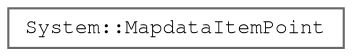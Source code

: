 digraph "Graphical Class Hierarchy"
{
 // LATEX_PDF_SIZE
  bgcolor="transparent";
  edge [fontname=FreeMono,fontsize=10,labelfontname=FreeMono,labelfontsize=10];
  node [fontname=FreeMono,fontsize=10,shape=box,height=0.2,width=0.4];
  rankdir="LR";
  Node0 [label="System::MapdataItemPoint",height=0.2,width=0.4,color="grey40", fillcolor="white", style="filled",URL="$class_system_1_1_mapdata_item_point.html",tooltip=" "];
}

